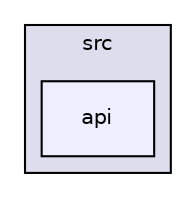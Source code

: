 digraph "api" {
  compound=true
  node [ fontsize="10", fontname="Helvetica"];
  edge [ labelfontsize="10", labelfontname="Helvetica"];
  subgraph clusterdir_68267d1309a1af8e8297ef4c3efbcdba {
    graph [ bgcolor="#ddddee", pencolor="black", label="src" fontname="Helvetica", fontsize="10", URL="dir_68267d1309a1af8e8297ef4c3efbcdba.html"]
  dir_da61e3e9a357748887e3ca8d7c5a0c16 [shape=box, label="api", style="filled", fillcolor="#eeeeff", pencolor="black", URL="dir_da61e3e9a357748887e3ca8d7c5a0c16.html"];
  }
}
